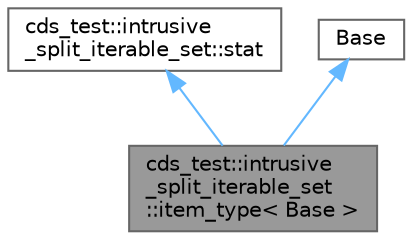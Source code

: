 digraph "cds_test::intrusive_split_iterable_set::item_type&lt; Base &gt;"
{
 // LATEX_PDF_SIZE
  bgcolor="transparent";
  edge [fontname=Helvetica,fontsize=10,labelfontname=Helvetica,labelfontsize=10];
  node [fontname=Helvetica,fontsize=10,shape=box,height=0.2,width=0.4];
  Node1 [id="Node000001",label="cds_test::intrusive\l_split_iterable_set\l::item_type\< Base \>",height=0.2,width=0.4,color="gray40", fillcolor="grey60", style="filled", fontcolor="black",tooltip=" "];
  Node2 -> Node1 [id="edge1_Node000001_Node000002",dir="back",color="steelblue1",style="solid",tooltip=" "];
  Node2 [id="Node000002",label="cds_test::intrusive\l_split_iterable_set::stat",height=0.2,width=0.4,color="gray40", fillcolor="white", style="filled",URL="$structcds__test_1_1intrusive__split__iterable__set_1_1stat.html",tooltip=" "];
  Node3 -> Node1 [id="edge2_Node000001_Node000003",dir="back",color="steelblue1",style="solid",tooltip=" "];
  Node3 [id="Node000003",label="Base",height=0.2,width=0.4,color="gray40", fillcolor="white", style="filled",URL="$class_base.html",tooltip=" "];
}

